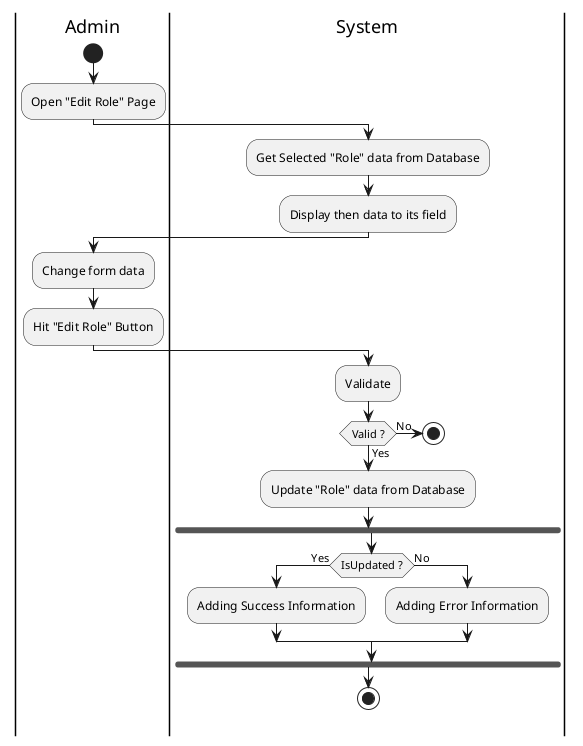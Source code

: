 @startuml UpdateRole

skinparam ConditionEndStyle hline
skinparam Monochrome true
skinparam Shadowing false

|Admin|
start
:Open "Edit Role" Page;

|System|
:Get Selected "Role" data from Database;
:Display then data to its field;

|Admin|
:Change form data;
:Hit "Edit Role" Button;

|System|
:Validate;

if (Valid ?) then (Yes)
    :Update "Role" data from Database;
    fork
        if (IsUpdated ?) then (Yes)
            :Adding Success Information;
        else (No)
            :Adding Error Information;
        endif
    endfork
    stop
else (No)
    stop
endif
@enduml